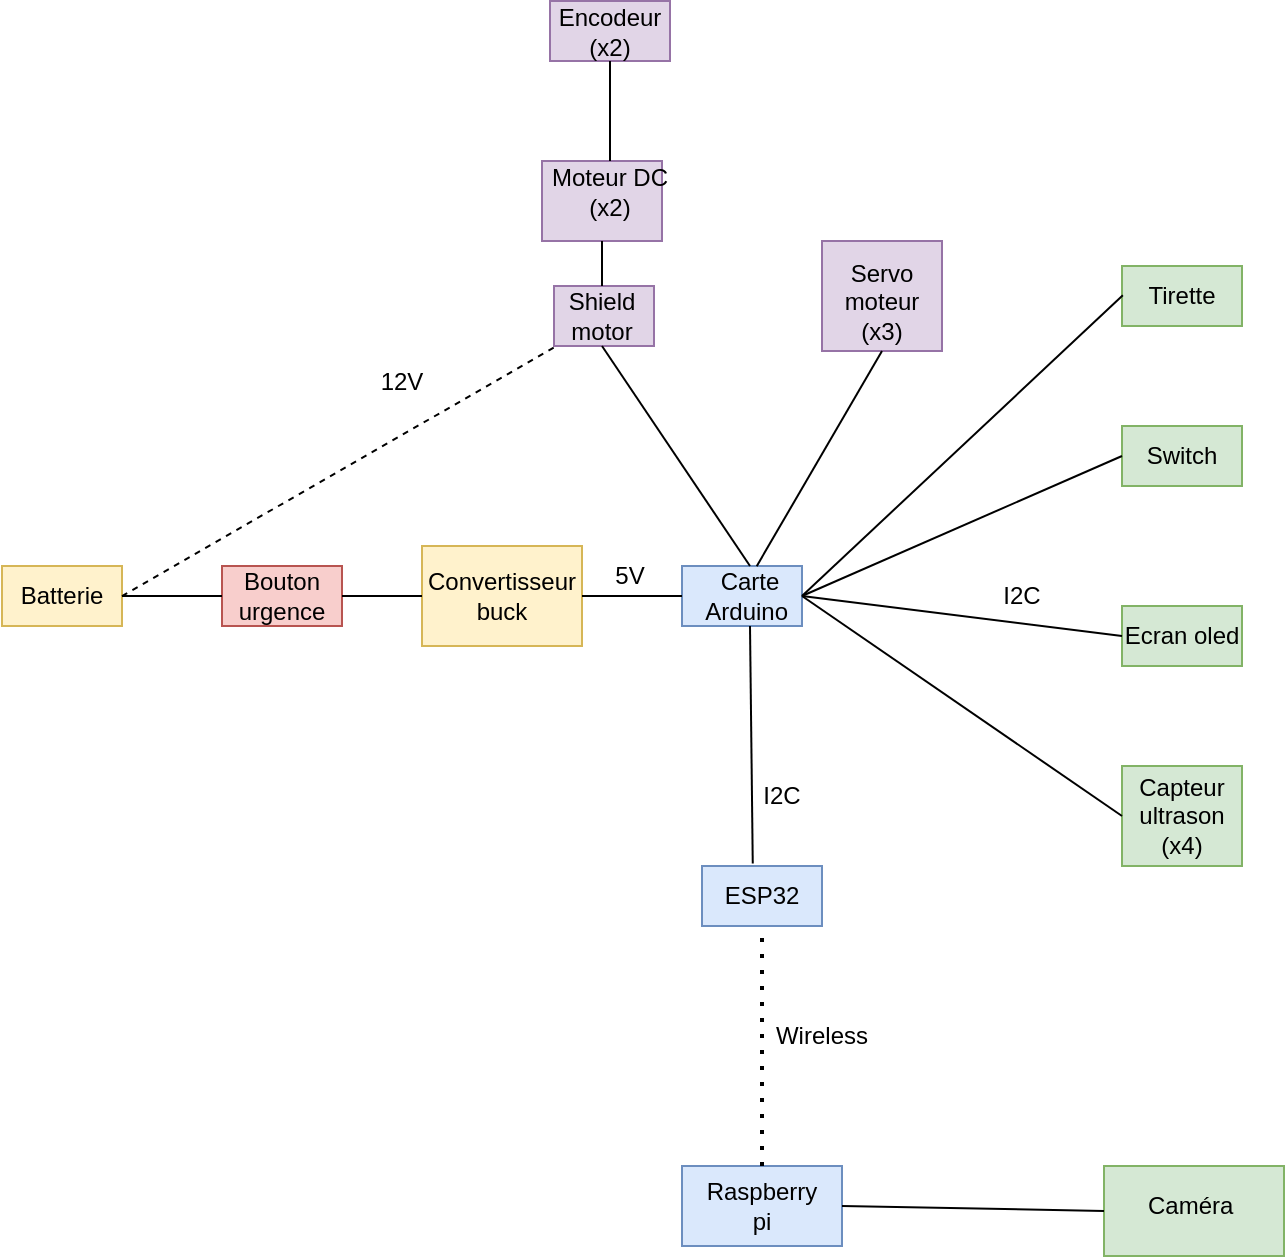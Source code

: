 <mxfile>
    <diagram id="mTJ6kvH2OrPoZjnZ5Jm1" name="Page-1">
        <mxGraphModel dx="1512" dy="736" grid="0" gridSize="10" guides="1" tooltips="1" connect="1" arrows="1" fold="1" page="1" pageScale="1" pageWidth="827" pageHeight="1169" math="0" shadow="0">
            <root>
                <mxCell id="0"/>
                <mxCell id="1" parent="0"/>
                <mxCell id="58" value="" style="rounded=0;whiteSpace=wrap;html=1;" vertex="1" parent="1">
                    <mxGeometry x="390" y="470" width="60" height="30" as="geometry"/>
                </mxCell>
                <mxCell id="47" value="" style="rounded=0;whiteSpace=wrap;html=1;" parent="1" vertex="1">
                    <mxGeometry x="610" y="172.5" width="40" height="20" as="geometry"/>
                </mxCell>
                <mxCell id="46" value="" style="rounded=0;whiteSpace=wrap;html=1;" parent="1" vertex="1">
                    <mxGeometry x="610" y="250" width="40" height="30" as="geometry"/>
                </mxCell>
                <mxCell id="45" value="" style="rounded=0;whiteSpace=wrap;html=1;" parent="1" vertex="1">
                    <mxGeometry x="600" y="340" width="60" height="30" as="geometry"/>
                </mxCell>
                <mxCell id="38" value="" style="rounded=0;whiteSpace=wrap;html=1;fillColor=#e1d5e7;strokeColor=#9673a6;" parent="1" vertex="1">
                    <mxGeometry x="450" y="157.5" width="60" height="55" as="geometry"/>
                </mxCell>
                <mxCell id="34" value="" style="rounded=0;whiteSpace=wrap;html=1;" parent="1" vertex="1">
                    <mxGeometry x="314" y="37.5" width="60" height="30" as="geometry"/>
                </mxCell>
                <mxCell id="30" value="" style="rounded=0;whiteSpace=wrap;html=1;fillColor=#d5e8d4;strokeColor=#82b366;" parent="1" vertex="1">
                    <mxGeometry x="591" y="620" width="90" height="45" as="geometry"/>
                </mxCell>
                <mxCell id="27" value="" style="rounded=0;whiteSpace=wrap;html=1;fillColor=#dae8fc;strokeColor=#6c8ebf;" parent="1" vertex="1">
                    <mxGeometry x="380" y="620" width="80" height="40" as="geometry"/>
                </mxCell>
                <mxCell id="3" value="" style="rounded=0;whiteSpace=wrap;html=1;fillColor=#e1d5e7;strokeColor=#9673a6;" parent="1" vertex="1">
                    <mxGeometry x="310" y="117.5" width="60" height="40" as="geometry"/>
                </mxCell>
                <mxCell id="4" value="" style="rounded=0;whiteSpace=wrap;html=1;fillColor=#e1d5e7;strokeColor=#9673a6;" parent="1" vertex="1">
                    <mxGeometry x="316" y="180" width="50" height="30" as="geometry"/>
                </mxCell>
                <mxCell id="5" value="" style="rounded=0;whiteSpace=wrap;html=1;fillColor=#fff2cc;strokeColor=#d6b656;" parent="1" vertex="1">
                    <mxGeometry x="250" y="310" width="80" height="50" as="geometry"/>
                </mxCell>
                <mxCell id="6" value="" style="rounded=0;whiteSpace=wrap;html=1;fillColor=#fff2cc;strokeColor=#d6b656;" parent="1" vertex="1">
                    <mxGeometry x="40" y="320" width="60" height="30" as="geometry"/>
                </mxCell>
                <mxCell id="7" value="" style="rounded=0;whiteSpace=wrap;html=1;fillColor=#f8cecc;strokeColor=#b85450;" parent="1" vertex="1">
                    <mxGeometry x="150" y="320" width="60" height="30" as="geometry"/>
                </mxCell>
                <mxCell id="8" value="" style="rounded=0;whiteSpace=wrap;html=1;fillColor=#d5e8d4;strokeColor=#82b366;" parent="1" vertex="1">
                    <mxGeometry x="600" y="420" width="60" height="50" as="geometry"/>
                </mxCell>
                <mxCell id="9" value="" style="rounded=0;whiteSpace=wrap;html=1;fillColor=#dae8fc;strokeColor=#6c8ebf;" parent="1" vertex="1">
                    <mxGeometry x="380" y="320" width="60" height="30" as="geometry"/>
                </mxCell>
                <mxCell id="10" value="Carte Arduino&amp;nbsp;" style="text;html=1;strokeColor=none;fillColor=none;align=center;verticalAlign=middle;whiteSpace=wrap;rounded=0;" parent="1" vertex="1">
                    <mxGeometry x="384" y="320" width="60" height="30" as="geometry"/>
                </mxCell>
                <mxCell id="11" value="Capteur ultrason (x4)" style="text;html=1;strokeColor=none;fillColor=none;align=center;verticalAlign=middle;whiteSpace=wrap;rounded=0;" parent="1" vertex="1">
                    <mxGeometry x="600" y="430" width="60" height="30" as="geometry"/>
                </mxCell>
                <mxCell id="12" value="Moteur DC (x2)" style="text;html=1;strokeColor=none;fillColor=none;align=center;verticalAlign=middle;whiteSpace=wrap;rounded=0;" parent="1" vertex="1">
                    <mxGeometry x="314" y="117.5" width="60" height="30" as="geometry"/>
                </mxCell>
                <mxCell id="13" value="Shield motor" style="text;html=1;strokeColor=none;fillColor=none;align=center;verticalAlign=middle;whiteSpace=wrap;rounded=0;" parent="1" vertex="1">
                    <mxGeometry x="310" y="180" width="60" height="30" as="geometry"/>
                </mxCell>
                <mxCell id="14" value="Bouton urgence" style="text;html=1;strokeColor=none;fillColor=none;align=center;verticalAlign=middle;whiteSpace=wrap;rounded=0;" parent="1" vertex="1">
                    <mxGeometry x="150" y="320" width="60" height="30" as="geometry"/>
                </mxCell>
                <mxCell id="16" value="Batterie" style="text;html=1;strokeColor=none;fillColor=none;align=center;verticalAlign=middle;whiteSpace=wrap;rounded=0;" parent="1" vertex="1">
                    <mxGeometry x="40" y="320" width="60" height="30" as="geometry"/>
                </mxCell>
                <mxCell id="17" value="Convertisseur buck" style="text;html=1;strokeColor=none;fillColor=none;align=center;verticalAlign=middle;whiteSpace=wrap;rounded=0;" parent="1" vertex="1">
                    <mxGeometry x="260" y="320" width="60" height="30" as="geometry"/>
                </mxCell>
                <mxCell id="18" value="" style="endArrow=none;html=1;exitX=1;exitY=0.5;exitDx=0;exitDy=0;entryX=0;entryY=0.5;entryDx=0;entryDy=0;" parent="1" source="16" target="14" edge="1">
                    <mxGeometry width="50" height="50" relative="1" as="geometry">
                        <mxPoint x="120" y="340" as="sourcePoint"/>
                        <mxPoint x="170" y="290" as="targetPoint"/>
                    </mxGeometry>
                </mxCell>
                <mxCell id="19" value="" style="endArrow=none;html=1;exitX=1;exitY=0.5;exitDx=0;exitDy=0;entryX=0;entryY=0.5;entryDx=0;entryDy=0;" parent="1" source="14" target="5" edge="1">
                    <mxGeometry width="50" height="50" relative="1" as="geometry">
                        <mxPoint x="230" y="330" as="sourcePoint"/>
                        <mxPoint x="280" y="280" as="targetPoint"/>
                    </mxGeometry>
                </mxCell>
                <mxCell id="20" value="" style="endArrow=none;html=1;exitX=1;exitY=0.5;exitDx=0;exitDy=0;entryX=0;entryY=0.5;entryDx=0;entryDy=0;" parent="1" source="5" target="9" edge="1">
                    <mxGeometry width="50" height="50" relative="1" as="geometry">
                        <mxPoint x="350" y="340" as="sourcePoint"/>
                        <mxPoint x="380" y="340" as="targetPoint"/>
                    </mxGeometry>
                </mxCell>
                <mxCell id="22" value="" style="endArrow=none;html=1;exitX=0.5;exitY=0;exitDx=0;exitDy=0;entryX=0.5;entryY=1;entryDx=0;entryDy=0;" parent="1" source="10" target="13" edge="1">
                    <mxGeometry width="50" height="50" relative="1" as="geometry">
                        <mxPoint x="430" y="280" as="sourcePoint"/>
                        <mxPoint x="480" y="230" as="targetPoint"/>
                    </mxGeometry>
                </mxCell>
                <mxCell id="24" value="" style="endArrow=none;html=1;entryX=0;entryY=0.5;entryDx=0;entryDy=0;" parent="1" target="11" edge="1">
                    <mxGeometry width="50" height="50" relative="1" as="geometry">
                        <mxPoint x="440" y="335" as="sourcePoint"/>
                        <mxPoint x="560" y="280" as="targetPoint"/>
                    </mxGeometry>
                </mxCell>
                <mxCell id="26" value="Raspberry pi" style="text;html=1;strokeColor=none;fillColor=none;align=center;verticalAlign=middle;whiteSpace=wrap;rounded=0;" parent="1" vertex="1">
                    <mxGeometry x="390" y="625" width="60" height="30" as="geometry"/>
                </mxCell>
                <mxCell id="29" value="Caméra&amp;nbsp;" style="text;html=1;strokeColor=none;fillColor=none;align=center;verticalAlign=middle;whiteSpace=wrap;rounded=0;" parent="1" vertex="1">
                    <mxGeometry x="606" y="625" width="60" height="30" as="geometry"/>
                </mxCell>
                <mxCell id="33" value="Encodeur (x2)" style="text;html=1;strokeColor=#9673a6;fillColor=#e1d5e7;align=center;verticalAlign=middle;whiteSpace=wrap;rounded=0;" parent="1" vertex="1">
                    <mxGeometry x="314" y="37.5" width="60" height="30" as="geometry"/>
                </mxCell>
                <mxCell id="35" value="" style="endArrow=none;html=1;exitX=0.5;exitY=0;exitDx=0;exitDy=0;entryX=0.5;entryY=1;entryDx=0;entryDy=0;" parent="1" source="12" target="33" edge="1">
                    <mxGeometry width="50" height="50" relative="1" as="geometry">
                        <mxPoint x="338" y="177.5" as="sourcePoint"/>
                        <mxPoint x="388" y="127.5" as="targetPoint"/>
                    </mxGeometry>
                </mxCell>
                <mxCell id="36" value="Ecran oled" style="text;html=1;strokeColor=#82b366;fillColor=#d5e8d4;align=center;verticalAlign=middle;whiteSpace=wrap;rounded=0;" parent="1" vertex="1">
                    <mxGeometry x="600" y="340" width="60" height="30" as="geometry"/>
                </mxCell>
                <mxCell id="37" value="Servo moteur (x3)" style="text;html=1;strokeColor=none;fillColor=none;align=center;verticalAlign=middle;whiteSpace=wrap;rounded=0;" parent="1" vertex="1">
                    <mxGeometry x="450" y="172.5" width="60" height="30" as="geometry"/>
                </mxCell>
                <mxCell id="41" value="" style="endArrow=none;html=1;entryX=0.5;entryY=1;entryDx=0;entryDy=0;exitX=0.5;exitY=0;exitDx=0;exitDy=0;" parent="1" source="13" target="3" edge="1">
                    <mxGeometry width="50" height="50" relative="1" as="geometry">
                        <mxPoint x="450" y="220" as="sourcePoint"/>
                        <mxPoint x="500" y="170" as="targetPoint"/>
                    </mxGeometry>
                </mxCell>
                <mxCell id="42" value="Switch" style="text;html=1;strokeColor=#82b366;fillColor=#d5e8d4;align=center;verticalAlign=middle;whiteSpace=wrap;rounded=0;" parent="1" vertex="1">
                    <mxGeometry x="600" y="250" width="60" height="30" as="geometry"/>
                </mxCell>
                <mxCell id="43" value="Tirette" style="text;html=1;strokeColor=#82b366;fillColor=#d5e8d4;align=center;verticalAlign=middle;whiteSpace=wrap;rounded=0;" parent="1" vertex="1">
                    <mxGeometry x="600" y="170" width="60" height="30" as="geometry"/>
                </mxCell>
                <mxCell id="48" value="" style="endArrow=none;html=1;entryX=1;entryY=0.5;entryDx=0;entryDy=0;exitX=0;exitY=0.5;exitDx=0;exitDy=0;" parent="1" source="30" target="27" edge="1">
                    <mxGeometry width="50" height="50" relative="1" as="geometry">
                        <mxPoint x="566" y="627.5" as="sourcePoint"/>
                        <mxPoint x="586" y="647.5" as="targetPoint"/>
                    </mxGeometry>
                </mxCell>
                <mxCell id="49" value="" style="endArrow=none;html=1;entryX=0.007;entryY=0.487;entryDx=0;entryDy=0;entryPerimeter=0;" parent="1" target="43" edge="1">
                    <mxGeometry width="50" height="50" relative="1" as="geometry">
                        <mxPoint x="440" y="335" as="sourcePoint"/>
                        <mxPoint x="570" y="210" as="targetPoint"/>
                    </mxGeometry>
                </mxCell>
                <mxCell id="50" value="" style="endArrow=none;html=1;entryX=0;entryY=0.5;entryDx=0;entryDy=0;" parent="1" target="42" edge="1">
                    <mxGeometry width="50" height="50" relative="1" as="geometry">
                        <mxPoint x="440" y="335" as="sourcePoint"/>
                        <mxPoint x="600" y="270" as="targetPoint"/>
                    </mxGeometry>
                </mxCell>
                <mxCell id="51" value="" style="endArrow=none;html=1;entryX=0;entryY=0.5;entryDx=0;entryDy=0;" parent="1" target="36" edge="1">
                    <mxGeometry width="50" height="50" relative="1" as="geometry">
                        <mxPoint x="440" y="335" as="sourcePoint"/>
                        <mxPoint x="610" y="300" as="targetPoint"/>
                    </mxGeometry>
                </mxCell>
                <mxCell id="52" value="I2C" style="text;html=1;strokeColor=none;fillColor=none;align=center;verticalAlign=middle;whiteSpace=wrap;rounded=0;" parent="1" vertex="1">
                    <mxGeometry x="400" y="420" width="60" height="30" as="geometry"/>
                </mxCell>
                <mxCell id="53" value="I2C" style="text;html=1;strokeColor=none;fillColor=none;align=center;verticalAlign=middle;whiteSpace=wrap;rounded=0;" parent="1" vertex="1">
                    <mxGeometry x="520" y="320" width="60" height="30" as="geometry"/>
                </mxCell>
                <mxCell id="54" value="" style="endArrow=none;dashed=1;html=1;exitX=1;exitY=0.5;exitDx=0;exitDy=0;entryX=0.122;entryY=1;entryDx=0;entryDy=0;entryPerimeter=0;" parent="1" source="16" target="13" edge="1">
                    <mxGeometry width="50" height="50" relative="1" as="geometry">
                        <mxPoint x="410" y="410" as="sourcePoint"/>
                        <mxPoint x="360" y="300" as="targetPoint"/>
                    </mxGeometry>
                </mxCell>
                <mxCell id="55" value="12V" style="text;html=1;strokeColor=none;fillColor=none;align=center;verticalAlign=middle;whiteSpace=wrap;rounded=0;" parent="1" vertex="1">
                    <mxGeometry x="210" y="212.5" width="60" height="30" as="geometry"/>
                </mxCell>
                <mxCell id="57" value="ESP32" style="text;html=1;strokeColor=#6c8ebf;fillColor=#dae8fc;align=center;verticalAlign=middle;whiteSpace=wrap;rounded=0;" vertex="1" parent="1">
                    <mxGeometry x="390" y="470" width="60" height="30" as="geometry"/>
                </mxCell>
                <mxCell id="59" value="" style="endArrow=none;html=1;exitX=0.423;exitY=-0.043;exitDx=0;exitDy=0;entryX=0.5;entryY=1;entryDx=0;entryDy=0;exitPerimeter=0;" edge="1" parent="1" source="57" target="10">
                    <mxGeometry width="50" height="50" relative="1" as="geometry">
                        <mxPoint x="530" y="350" as="sourcePoint"/>
                        <mxPoint x="580" y="300" as="targetPoint"/>
                    </mxGeometry>
                </mxCell>
                <mxCell id="60" value="5V" style="text;html=1;strokeColor=none;fillColor=none;align=center;verticalAlign=middle;whiteSpace=wrap;rounded=0;" vertex="1" parent="1">
                    <mxGeometry x="324" y="310" width="60" height="30" as="geometry"/>
                </mxCell>
                <mxCell id="64" value="" style="endArrow=none;dashed=1;html=1;dashPattern=1 3;strokeWidth=2;entryX=0.5;entryY=1;entryDx=0;entryDy=0;exitX=0.5;exitY=0;exitDx=0;exitDy=0;" edge="1" parent="1" source="27" target="57">
                    <mxGeometry width="50" height="50" relative="1" as="geometry">
                        <mxPoint x="420" y="610" as="sourcePoint"/>
                        <mxPoint x="390" y="550" as="targetPoint"/>
                    </mxGeometry>
                </mxCell>
                <mxCell id="65" value="Wireless" style="text;html=1;strokeColor=none;fillColor=none;align=center;verticalAlign=middle;whiteSpace=wrap;rounded=0;" vertex="1" parent="1">
                    <mxGeometry x="420" y="540" width="60" height="30" as="geometry"/>
                </mxCell>
                <mxCell id="66" value="" style="endArrow=none;html=1;entryX=0.5;entryY=1;entryDx=0;entryDy=0;exitX=0.556;exitY=0.003;exitDx=0;exitDy=0;exitPerimeter=0;" edge="1" parent="1" source="10" target="38">
                    <mxGeometry width="50" height="50" relative="1" as="geometry">
                        <mxPoint x="420" y="280" as="sourcePoint"/>
                        <mxPoint x="470" y="230" as="targetPoint"/>
                    </mxGeometry>
                </mxCell>
            </root>
        </mxGraphModel>
    </diagram>
</mxfile>